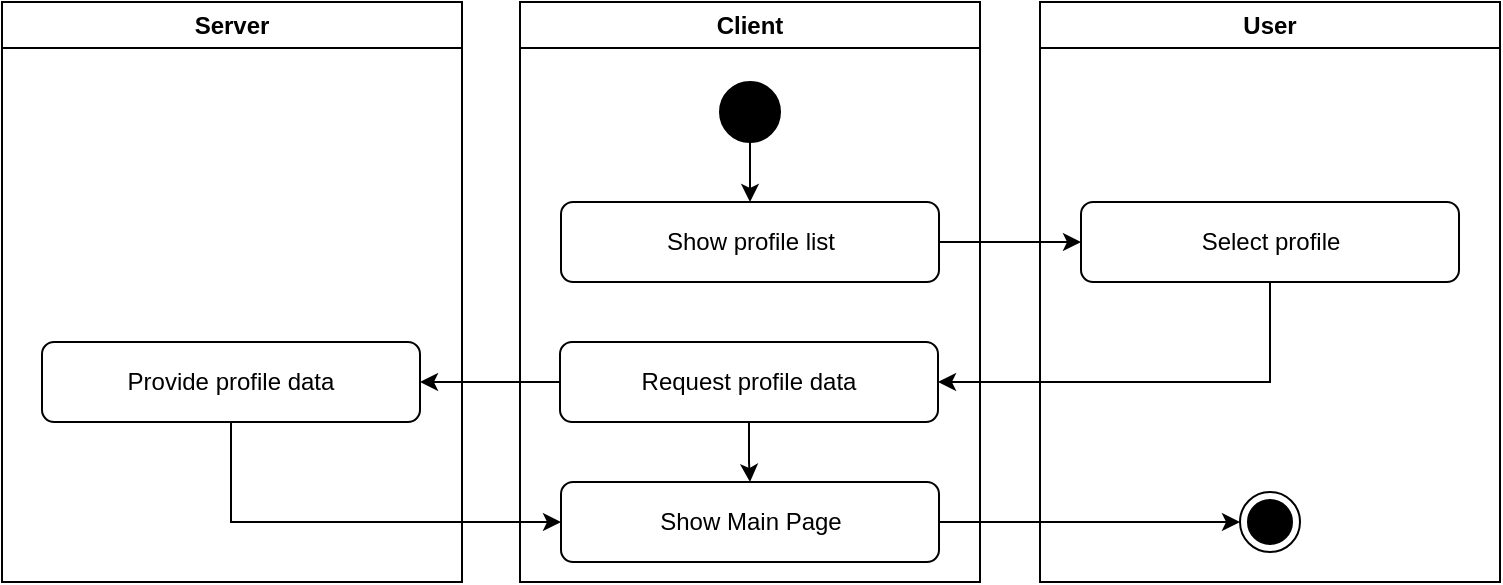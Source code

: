 <mxfile version="24.8.6">
  <diagram name="페이지-1" id="HObtC5oPkVgvrynjsulA">
    <mxGraphModel dx="1434" dy="780" grid="1" gridSize="10" guides="1" tooltips="1" connect="1" arrows="1" fold="1" page="1" pageScale="1" pageWidth="827" pageHeight="1169" math="0" shadow="0">
      <root>
        <mxCell id="0" />
        <mxCell id="1" parent="0" />
        <mxCell id="wxyRs1XQf3C56py_Pnzs-2" value="Client" style="swimlane;whiteSpace=wrap;html=1;" parent="1" vertex="1">
          <mxGeometry x="299" y="50" width="230" height="290" as="geometry" />
        </mxCell>
        <mxCell id="wxyRs1XQf3C56py_Pnzs-7" value="Show profile list" style="rounded=1;whiteSpace=wrap;html=1;" parent="wxyRs1XQf3C56py_Pnzs-2" vertex="1">
          <mxGeometry x="20.5" y="100" width="189" height="40" as="geometry" />
        </mxCell>
        <mxCell id="wxyRs1XQf3C56py_Pnzs-31" style="edgeStyle=orthogonalEdgeStyle;rounded=0;orthogonalLoop=1;jettySize=auto;html=1;entryX=0.5;entryY=0;entryDx=0;entryDy=0;" parent="wxyRs1XQf3C56py_Pnzs-2" source="wxyRs1XQf3C56py_Pnzs-5" target="wxyRs1XQf3C56py_Pnzs-7" edge="1">
          <mxGeometry relative="1" as="geometry" />
        </mxCell>
        <mxCell id="wxyRs1XQf3C56py_Pnzs-5" value="" style="ellipse;whiteSpace=wrap;html=1;aspect=fixed;fillColor=#000000;" parent="wxyRs1XQf3C56py_Pnzs-2" vertex="1">
          <mxGeometry x="100" y="40" width="30" height="30" as="geometry" />
        </mxCell>
        <mxCell id="fJJU-WEXs0l7WVBhey0M-7" value="" style="edgeStyle=orthogonalEdgeStyle;rounded=0;orthogonalLoop=1;jettySize=auto;html=1;" parent="wxyRs1XQf3C56py_Pnzs-2" source="wxyRs1XQf3C56py_Pnzs-33" target="fJJU-WEXs0l7WVBhey0M-6" edge="1">
          <mxGeometry relative="1" as="geometry" />
        </mxCell>
        <mxCell id="wxyRs1XQf3C56py_Pnzs-33" value="Request profile data" style="rounded=1;whiteSpace=wrap;html=1;" parent="wxyRs1XQf3C56py_Pnzs-2" vertex="1">
          <mxGeometry x="20" y="170" width="189" height="40" as="geometry" />
        </mxCell>
        <mxCell id="fJJU-WEXs0l7WVBhey0M-6" value="Show Main Page" style="rounded=1;whiteSpace=wrap;html=1;" parent="wxyRs1XQf3C56py_Pnzs-2" vertex="1">
          <mxGeometry x="20.5" y="240" width="189" height="40" as="geometry" />
        </mxCell>
        <mxCell id="wxyRs1XQf3C56py_Pnzs-3" value="User" style="swimlane;whiteSpace=wrap;html=1;" parent="1" vertex="1">
          <mxGeometry x="559" y="50" width="230" height="290" as="geometry" />
        </mxCell>
        <mxCell id="wxyRs1XQf3C56py_Pnzs-4" value="Select profile" style="rounded=1;whiteSpace=wrap;html=1;" parent="wxyRs1XQf3C56py_Pnzs-3" vertex="1">
          <mxGeometry x="20.5" y="100" width="189" height="40" as="geometry" />
        </mxCell>
        <mxCell id="fJJU-WEXs0l7WVBhey0M-9" value="" style="ellipse;html=1;shape=endState;fillColor=strokeColor;" parent="wxyRs1XQf3C56py_Pnzs-3" vertex="1">
          <mxGeometry x="100" y="245" width="30" height="30" as="geometry" />
        </mxCell>
        <mxCell id="wxyRs1XQf3C56py_Pnzs-32" style="edgeStyle=orthogonalEdgeStyle;rounded=0;orthogonalLoop=1;jettySize=auto;html=1;entryX=0;entryY=0.5;entryDx=0;entryDy=0;" parent="1" source="wxyRs1XQf3C56py_Pnzs-7" target="wxyRs1XQf3C56py_Pnzs-4" edge="1">
          <mxGeometry relative="1" as="geometry" />
        </mxCell>
        <mxCell id="wxyRs1XQf3C56py_Pnzs-34" style="edgeStyle=orthogonalEdgeStyle;rounded=0;orthogonalLoop=1;jettySize=auto;html=1;entryX=1;entryY=0.5;entryDx=0;entryDy=0;" parent="1" source="wxyRs1XQf3C56py_Pnzs-4" target="wxyRs1XQf3C56py_Pnzs-33" edge="1">
          <mxGeometry relative="1" as="geometry">
            <Array as="points">
              <mxPoint x="674" y="240" />
            </Array>
          </mxGeometry>
        </mxCell>
        <mxCell id="fJJU-WEXs0l7WVBhey0M-10" style="edgeStyle=orthogonalEdgeStyle;rounded=0;orthogonalLoop=1;jettySize=auto;html=1;entryX=0;entryY=0.5;entryDx=0;entryDy=0;" parent="1" source="fJJU-WEXs0l7WVBhey0M-6" target="fJJU-WEXs0l7WVBhey0M-9" edge="1">
          <mxGeometry relative="1" as="geometry" />
        </mxCell>
        <mxCell id="dVgs3Lkw4lIHIIyf5qNj-1" value="Server" style="swimlane;whiteSpace=wrap;html=1;" vertex="1" parent="1">
          <mxGeometry x="40" y="50" width="230" height="290" as="geometry" />
        </mxCell>
        <mxCell id="dVgs3Lkw4lIHIIyf5qNj-6" value="Provide profile data" style="rounded=1;whiteSpace=wrap;html=1;" vertex="1" parent="dVgs3Lkw4lIHIIyf5qNj-1">
          <mxGeometry x="20" y="170" width="189" height="40" as="geometry" />
        </mxCell>
        <mxCell id="dVgs3Lkw4lIHIIyf5qNj-9" style="edgeStyle=orthogonalEdgeStyle;rounded=0;orthogonalLoop=1;jettySize=auto;html=1;entryX=1;entryY=0.5;entryDx=0;entryDy=0;" edge="1" parent="1" source="wxyRs1XQf3C56py_Pnzs-33" target="dVgs3Lkw4lIHIIyf5qNj-6">
          <mxGeometry relative="1" as="geometry" />
        </mxCell>
        <mxCell id="dVgs3Lkw4lIHIIyf5qNj-10" style="edgeStyle=orthogonalEdgeStyle;rounded=0;orthogonalLoop=1;jettySize=auto;html=1;entryX=0;entryY=0.5;entryDx=0;entryDy=0;" edge="1" parent="1" source="dVgs3Lkw4lIHIIyf5qNj-6" target="fJJU-WEXs0l7WVBhey0M-6">
          <mxGeometry relative="1" as="geometry">
            <Array as="points">
              <mxPoint x="155" y="310" />
            </Array>
          </mxGeometry>
        </mxCell>
      </root>
    </mxGraphModel>
  </diagram>
</mxfile>
